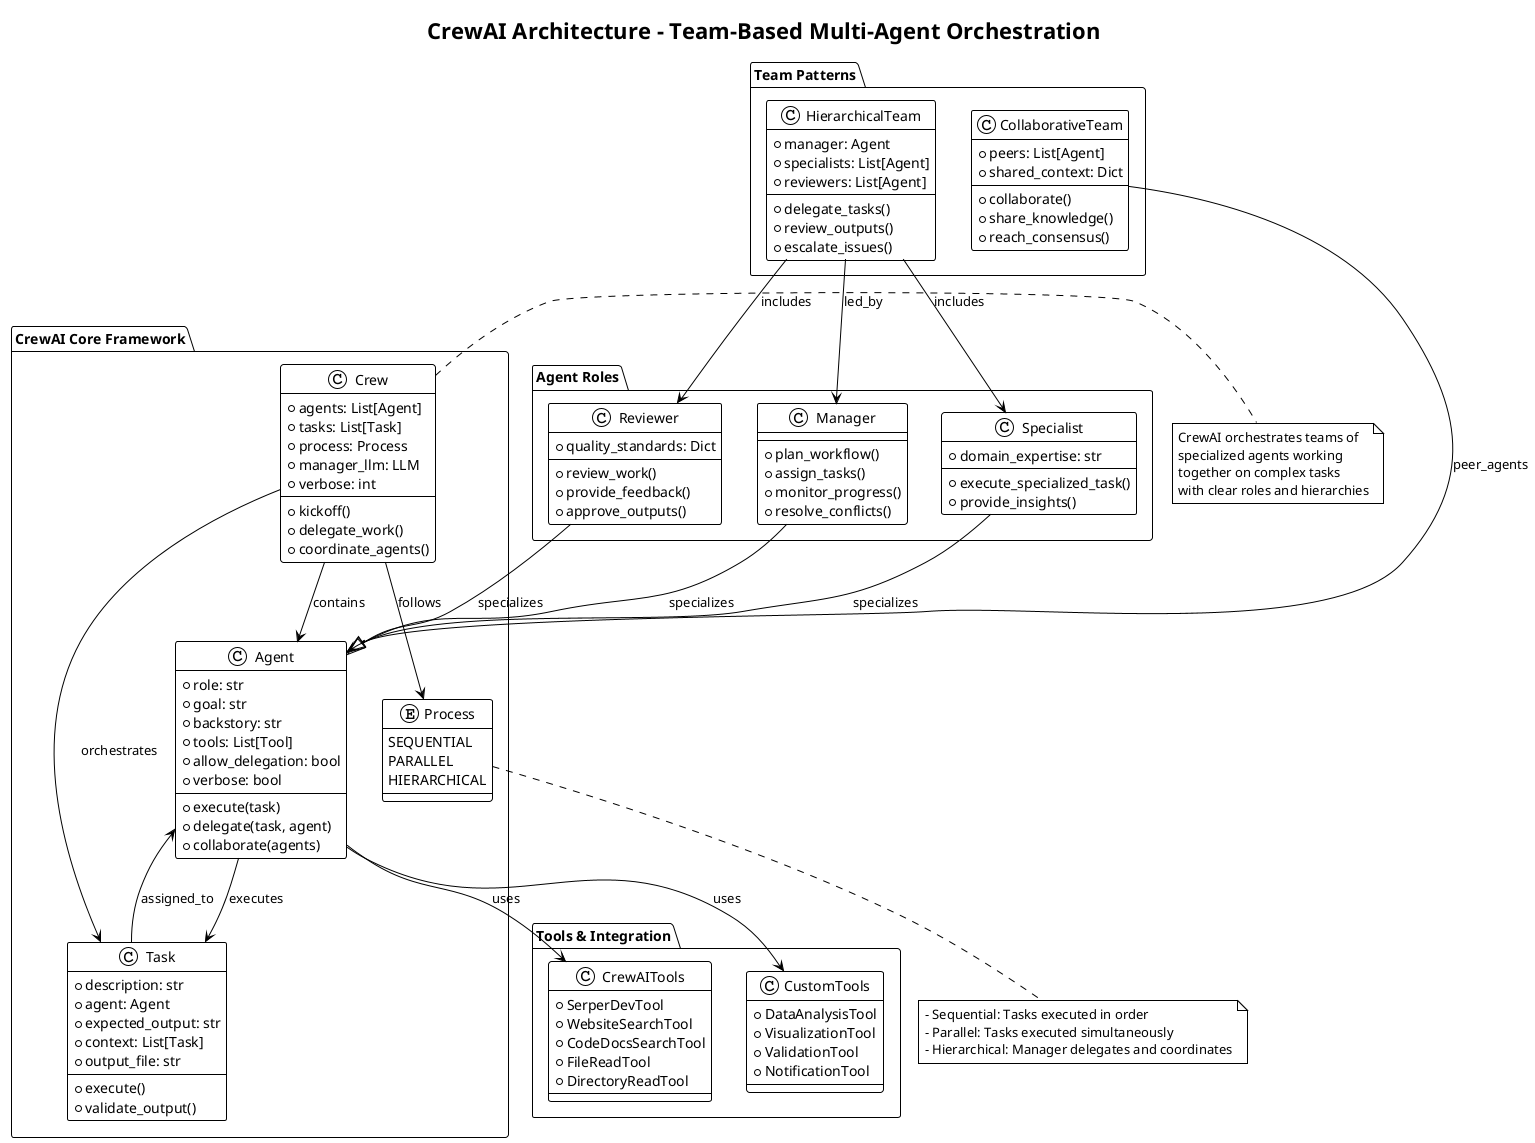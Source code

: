 @startuml crewai-architecture
!define RECTANGLE class
!theme plain

title CrewAI Architecture - Team-Based Multi-Agent Orchestration

package "CrewAI Core Framework" {
    RECTANGLE Agent {
        + role: str
        + goal: str  
        + backstory: str
        + tools: List[Tool]
        + allow_delegation: bool
        + verbose: bool
        --
        + execute(task)
        + delegate(task, agent)
        + collaborate(agents)
    }
    
    RECTANGLE Task {
        + description: str
        + agent: Agent
        + expected_output: str
        + context: List[Task]
        + output_file: str
        --
        + execute()
        + validate_output()
    }
    
    RECTANGLE Crew {
        + agents: List[Agent]
        + tasks: List[Task]
        + process: Process
        + manager_llm: LLM
        + verbose: int
        --
        + kickoff()
        + delegate_work()
        + coordinate_agents()
    }
    
    enum Process {
        SEQUENTIAL
        PARALLEL
        HIERARCHICAL
    }
}

package "Team Patterns" {
    RECTANGLE HierarchicalTeam {
        + manager: Agent
        + specialists: List[Agent]
        + reviewers: List[Agent]
        --
        + delegate_tasks()
        + review_outputs()
        + escalate_issues()
    }
    
    RECTANGLE CollaborativeTeam {
        + peers: List[Agent]
        + shared_context: Dict
        --
        + collaborate()
        + share_knowledge()
        + reach_consensus()
    }
}

package "Agent Roles" {
    RECTANGLE Manager {
        + plan_workflow()
        + assign_tasks()  
        + monitor_progress()
        + resolve_conflicts()
    }
    
    RECTANGLE Specialist {
        + domain_expertise: str
        + execute_specialized_task()
        + provide_insights()
    }
    
    RECTANGLE Reviewer {
        + quality_standards: Dict
        + review_work()
        + provide_feedback()
        + approve_outputs()
    }
}

package "Tools & Integration" {
    RECTANGLE CrewAITools {
        + SerperDevTool
        + WebsiteSearchTool
        + CodeDocsSearchTool
        + FileReadTool
        + DirectoryReadTool
    }
    
    RECTANGLE CustomTools {
        + DataAnalysisTool
        + VisualizationTool  
        + ValidationTool
        + NotificationTool
    }
}

' Relationships
Crew --> Agent : contains
Crew --> Task : orchestrates
Crew --> Process : follows
Agent --> Task : executes
Agent --> CrewAITools : uses
Agent --> CustomTools : uses
Task --> Agent : assigned_to

HierarchicalTeam --> Manager : led_by
HierarchicalTeam --> Specialist : includes
HierarchicalTeam --> Reviewer : includes

CollaborativeTeam --> Agent : peer_agents

Manager --|> Agent : specializes
Specialist --|> Agent : specializes  
Reviewer --|> Agent : specializes

note right of Crew
CrewAI orchestrates teams of
specialized agents working
together on complex tasks
with clear roles and hierarchies
end note

note bottom of Process
- Sequential: Tasks executed in order
- Parallel: Tasks executed simultaneously  
- Hierarchical: Manager delegates and coordinates
end note

@enduml